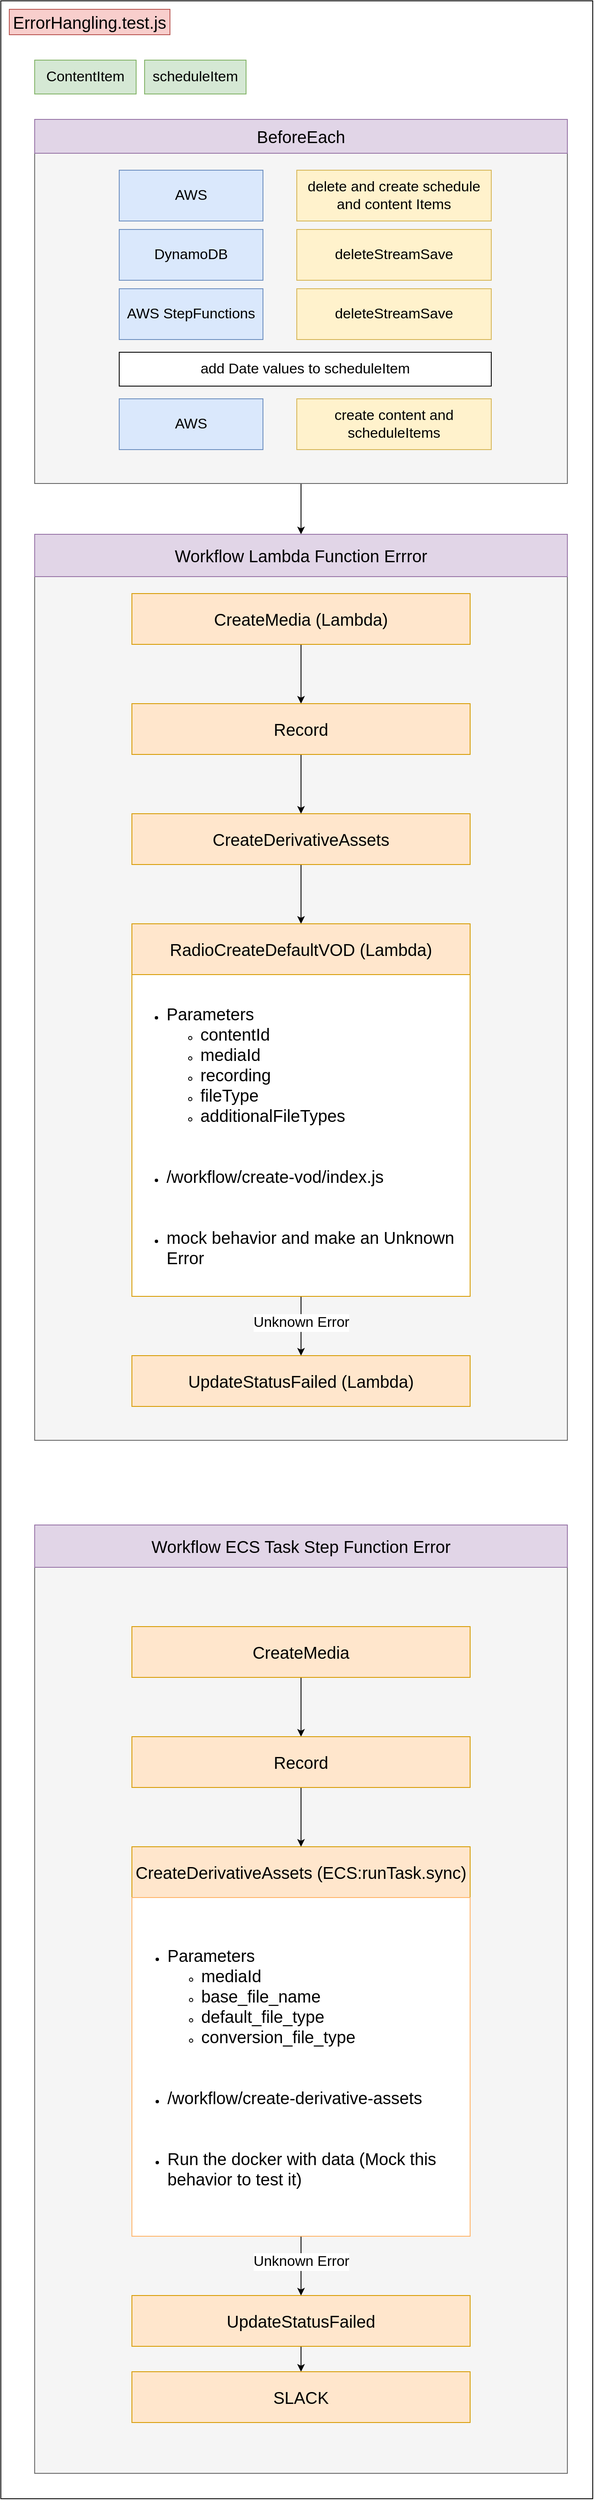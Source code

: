 <mxfile version="17.5.0" type="github">
  <diagram id="QgBXJNmuF9LUyoV8QWzJ" name="Page-1">
    <mxGraphModel dx="818" dy="1121" grid="1" gridSize="10" guides="1" tooltips="1" connect="1" arrows="1" fold="1" page="1" pageScale="1" pageWidth="827" pageHeight="1169" math="0" shadow="0">
      <root>
        <mxCell id="0" />
        <mxCell id="1" parent="0" />
        <mxCell id="U1BTU91VVIOKNPWe-Cvb-1" value="" style="rounded=0;whiteSpace=wrap;html=1;" vertex="1" parent="1">
          <mxGeometry x="90" y="160" width="700" height="2950" as="geometry" />
        </mxCell>
        <mxCell id="U1BTU91VVIOKNPWe-Cvb-4" value="" style="rounded=0;whiteSpace=wrap;html=1;fillColor=#f5f5f5;fontColor=#333333;strokeColor=#666666;" vertex="1" parent="1">
          <mxGeometry x="130" y="790" width="630" height="1070" as="geometry" />
        </mxCell>
        <mxCell id="U1BTU91VVIOKNPWe-Cvb-21" style="edgeStyle=orthogonalEdgeStyle;rounded=0;orthogonalLoop=1;jettySize=auto;html=1;fontSize=17;" edge="1" parent="1" source="U1BTU91VVIOKNPWe-Cvb-2" target="U1BTU91VVIOKNPWe-Cvb-18">
          <mxGeometry relative="1" as="geometry" />
        </mxCell>
        <mxCell id="U1BTU91VVIOKNPWe-Cvb-2" value="" style="rounded=0;whiteSpace=wrap;html=1;fillColor=#f5f5f5;fontColor=#333333;strokeColor=#666666;" vertex="1" parent="1">
          <mxGeometry x="130" y="300" width="630" height="430" as="geometry" />
        </mxCell>
        <mxCell id="U1BTU91VVIOKNPWe-Cvb-46" style="edgeStyle=orthogonalEdgeStyle;rounded=0;orthogonalLoop=1;jettySize=auto;html=1;fontSize=17;" edge="1" parent="1" source="U1BTU91VVIOKNPWe-Cvb-3" target="U1BTU91VVIOKNPWe-Cvb-25">
          <mxGeometry relative="1" as="geometry" />
        </mxCell>
        <mxCell id="U1BTU91VVIOKNPWe-Cvb-3" value="&lt;font style=&quot;font-size: 20px&quot;&gt;CreateMedia (Lambda)&lt;/font&gt;" style="rounded=0;whiteSpace=wrap;html=1;fillColor=#ffe6cc;strokeColor=#d79b00;" vertex="1" parent="1">
          <mxGeometry x="245" y="860" width="400" height="60" as="geometry" />
        </mxCell>
        <mxCell id="U1BTU91VVIOKNPWe-Cvb-6" value="BeforeEach" style="rounded=0;whiteSpace=wrap;html=1;fontSize=20;fillColor=#e1d5e7;strokeColor=#9673a6;" vertex="1" parent="1">
          <mxGeometry x="130" y="300" width="630" height="40" as="geometry" />
        </mxCell>
        <mxCell id="U1BTU91VVIOKNPWe-Cvb-7" value="ContentItem" style="rounded=0;whiteSpace=wrap;html=1;fontSize=17;fillColor=#d5e8d4;strokeColor=#82b366;" vertex="1" parent="1">
          <mxGeometry x="130" y="230" width="120" height="40" as="geometry" />
        </mxCell>
        <mxCell id="U1BTU91VVIOKNPWe-Cvb-8" value="ErrorHangling.test.js" style="rounded=0;whiteSpace=wrap;html=1;fontSize=20;fillColor=#f8cecc;strokeColor=#b85450;" vertex="1" parent="1">
          <mxGeometry x="100" y="170" width="190" height="30" as="geometry" />
        </mxCell>
        <mxCell id="U1BTU91VVIOKNPWe-Cvb-9" value="scheduleItem" style="rounded=0;whiteSpace=wrap;html=1;fontSize=17;fillColor=#d5e8d4;strokeColor=#82b366;" vertex="1" parent="1">
          <mxGeometry x="260" y="230" width="120" height="40" as="geometry" />
        </mxCell>
        <mxCell id="U1BTU91VVIOKNPWe-Cvb-10" value="AWS" style="rounded=0;whiteSpace=wrap;html=1;fontSize=17;fillColor=#dae8fc;strokeColor=#6c8ebf;" vertex="1" parent="1">
          <mxGeometry x="230" y="360" width="170" height="60" as="geometry" />
        </mxCell>
        <mxCell id="U1BTU91VVIOKNPWe-Cvb-11" value="delete and create schedule and content Items" style="rounded=0;whiteSpace=wrap;html=1;fontSize=17;fillColor=#fff2cc;strokeColor=#d6b656;" vertex="1" parent="1">
          <mxGeometry x="440" y="360" width="230" height="60" as="geometry" />
        </mxCell>
        <mxCell id="U1BTU91VVIOKNPWe-Cvb-12" value="deleteStreamSave" style="rounded=0;whiteSpace=wrap;html=1;fontSize=17;fillColor=#fff2cc;strokeColor=#d6b656;" vertex="1" parent="1">
          <mxGeometry x="440" y="430" width="230" height="60" as="geometry" />
        </mxCell>
        <mxCell id="U1BTU91VVIOKNPWe-Cvb-13" value="DynamoDB" style="rounded=0;whiteSpace=wrap;html=1;fontSize=17;fillColor=#dae8fc;strokeColor=#6c8ebf;" vertex="1" parent="1">
          <mxGeometry x="230" y="430" width="170" height="60" as="geometry" />
        </mxCell>
        <mxCell id="U1BTU91VVIOKNPWe-Cvb-14" value="deleteStreamSave" style="rounded=0;whiteSpace=wrap;html=1;fontSize=17;fillColor=#fff2cc;strokeColor=#d6b656;" vertex="1" parent="1">
          <mxGeometry x="440" y="500" width="230" height="60" as="geometry" />
        </mxCell>
        <mxCell id="U1BTU91VVIOKNPWe-Cvb-15" value="AWS StepFunctions" style="rounded=0;whiteSpace=wrap;html=1;fontSize=17;fillColor=#dae8fc;strokeColor=#6c8ebf;" vertex="1" parent="1">
          <mxGeometry x="230" y="500" width="170" height="60" as="geometry" />
        </mxCell>
        <mxCell id="U1BTU91VVIOKNPWe-Cvb-17" value="add Date values to scheduleItem" style="rounded=0;whiteSpace=wrap;html=1;fontSize=17;" vertex="1" parent="1">
          <mxGeometry x="230" y="575" width="440" height="40" as="geometry" />
        </mxCell>
        <mxCell id="U1BTU91VVIOKNPWe-Cvb-18" value="Workflow Lambda Function Errror" style="rounded=0;whiteSpace=wrap;html=1;fontSize=20;fillColor=#e1d5e7;strokeColor=#9673a6;" vertex="1" parent="1">
          <mxGeometry x="130" y="790" width="630" height="50" as="geometry" />
        </mxCell>
        <mxCell id="U1BTU91VVIOKNPWe-Cvb-19" value="AWS" style="rounded=0;whiteSpace=wrap;html=1;fontSize=17;fillColor=#dae8fc;strokeColor=#6c8ebf;" vertex="1" parent="1">
          <mxGeometry x="230" y="630" width="170" height="60" as="geometry" />
        </mxCell>
        <mxCell id="U1BTU91VVIOKNPWe-Cvb-20" value="create content and scheduleItems" style="rounded=0;whiteSpace=wrap;html=1;fontSize=17;fillColor=#fff2cc;strokeColor=#d6b656;" vertex="1" parent="1">
          <mxGeometry x="440" y="630" width="230" height="60" as="geometry" />
        </mxCell>
        <mxCell id="U1BTU91VVIOKNPWe-Cvb-44" style="edgeStyle=orthogonalEdgeStyle;rounded=0;orthogonalLoop=1;jettySize=auto;html=1;fontSize=17;" edge="1" parent="1" source="U1BTU91VVIOKNPWe-Cvb-23" target="U1BTU91VVIOKNPWe-Cvb-24">
          <mxGeometry relative="1" as="geometry" />
        </mxCell>
        <mxCell id="U1BTU91VVIOKNPWe-Cvb-23" value="&lt;font style=&quot;font-size: 20px&quot;&gt;CreateDerivativeAssets&lt;/font&gt;" style="rounded=0;whiteSpace=wrap;html=1;fillColor=#ffe6cc;strokeColor=#d79b00;" vertex="1" parent="1">
          <mxGeometry x="245" y="1120" width="400" height="60" as="geometry" />
        </mxCell>
        <mxCell id="U1BTU91VVIOKNPWe-Cvb-24" value="&lt;font style=&quot;font-size: 20px&quot;&gt;RadioCreateDefaultVOD (Lambda)&lt;/font&gt;" style="rounded=0;whiteSpace=wrap;html=1;fillColor=#ffe6cc;strokeColor=#d79b00;" vertex="1" parent="1">
          <mxGeometry x="245" y="1250" width="400" height="60" as="geometry" />
        </mxCell>
        <mxCell id="U1BTU91VVIOKNPWe-Cvb-45" style="edgeStyle=orthogonalEdgeStyle;rounded=0;orthogonalLoop=1;jettySize=auto;html=1;fontSize=17;" edge="1" parent="1" source="U1BTU91VVIOKNPWe-Cvb-25" target="U1BTU91VVIOKNPWe-Cvb-23">
          <mxGeometry relative="1" as="geometry" />
        </mxCell>
        <mxCell id="U1BTU91VVIOKNPWe-Cvb-25" value="&lt;font style=&quot;font-size: 20px&quot;&gt;Record&lt;/font&gt;" style="rounded=0;whiteSpace=wrap;html=1;fillColor=#ffe6cc;strokeColor=#d79b00;" vertex="1" parent="1">
          <mxGeometry x="245" y="990" width="400" height="60" as="geometry" />
        </mxCell>
        <mxCell id="U1BTU91VVIOKNPWe-Cvb-26" value="&lt;font style=&quot;font-size: 20px&quot;&gt;UpdateStatusFailed (Lambda)&lt;/font&gt;" style="rounded=0;whiteSpace=wrap;html=1;fillColor=#ffe6cc;strokeColor=#d79b00;" vertex="1" parent="1">
          <mxGeometry x="245" y="1760" width="400" height="60" as="geometry" />
        </mxCell>
        <mxCell id="U1BTU91VVIOKNPWe-Cvb-47" value="" style="rounded=0;whiteSpace=wrap;html=1;fillColor=#f5f5f5;fontColor=#333333;strokeColor=#666666;" vertex="1" parent="1">
          <mxGeometry x="130" y="2010" width="630" height="1070" as="geometry" />
        </mxCell>
        <mxCell id="U1BTU91VVIOKNPWe-Cvb-48" style="edgeStyle=orthogonalEdgeStyle;rounded=0;orthogonalLoop=1;jettySize=auto;html=1;fontSize=17;" edge="1" parent="1" source="U1BTU91VVIOKNPWe-Cvb-49" target="U1BTU91VVIOKNPWe-Cvb-56">
          <mxGeometry relative="1" as="geometry" />
        </mxCell>
        <mxCell id="U1BTU91VVIOKNPWe-Cvb-49" value="&lt;font style=&quot;font-size: 20px&quot;&gt;CreateMedia&lt;/font&gt;" style="rounded=0;whiteSpace=wrap;html=1;fillColor=#ffe6cc;strokeColor=#d79b00;" vertex="1" parent="1">
          <mxGeometry x="245" y="2080" width="400" height="60" as="geometry" />
        </mxCell>
        <mxCell id="U1BTU91VVIOKNPWe-Cvb-52" value="&lt;font style=&quot;font-size: 20px&quot;&gt;CreateDerivativeAssets (ECS:runTask.sync)&lt;/font&gt;" style="rounded=0;whiteSpace=wrap;html=1;fillColor=#ffe6cc;strokeColor=#d79b00;" vertex="1" parent="1">
          <mxGeometry x="245" y="2340" width="400" height="60" as="geometry" />
        </mxCell>
        <mxCell id="U1BTU91VVIOKNPWe-Cvb-55" style="edgeStyle=orthogonalEdgeStyle;rounded=0;orthogonalLoop=1;jettySize=auto;html=1;fontSize=17;" edge="1" parent="1" source="U1BTU91VVIOKNPWe-Cvb-56" target="U1BTU91VVIOKNPWe-Cvb-52">
          <mxGeometry relative="1" as="geometry" />
        </mxCell>
        <mxCell id="U1BTU91VVIOKNPWe-Cvb-56" value="&lt;font style=&quot;font-size: 20px&quot;&gt;Record&lt;/font&gt;" style="rounded=0;whiteSpace=wrap;html=1;fillColor=#ffe6cc;strokeColor=#d79b00;" vertex="1" parent="1">
          <mxGeometry x="245" y="2210" width="400" height="60" as="geometry" />
        </mxCell>
        <mxCell id="U1BTU91VVIOKNPWe-Cvb-71" style="edgeStyle=orthogonalEdgeStyle;rounded=0;orthogonalLoop=1;jettySize=auto;html=1;fontSize=17;" edge="1" parent="1" source="U1BTU91VVIOKNPWe-Cvb-57" target="U1BTU91VVIOKNPWe-Cvb-69">
          <mxGeometry relative="1" as="geometry" />
        </mxCell>
        <mxCell id="U1BTU91VVIOKNPWe-Cvb-57" value="&lt;font style=&quot;font-size: 20px&quot;&gt;UpdateStatusFailed&lt;/font&gt;" style="rounded=0;whiteSpace=wrap;html=1;fillColor=#ffe6cc;strokeColor=#d79b00;" vertex="1" parent="1">
          <mxGeometry x="245" y="2870" width="400" height="60" as="geometry" />
        </mxCell>
        <mxCell id="U1BTU91VVIOKNPWe-Cvb-58" value="Workflow ECS Task Step Function Error" style="rounded=0;whiteSpace=wrap;html=1;fontSize=20;fillColor=#e1d5e7;strokeColor=#9673a6;" vertex="1" parent="1">
          <mxGeometry x="130" y="1960" width="630" height="50" as="geometry" />
        </mxCell>
        <mxCell id="U1BTU91VVIOKNPWe-Cvb-73" style="edgeStyle=orthogonalEdgeStyle;rounded=0;orthogonalLoop=1;jettySize=auto;html=1;fontSize=17;" edge="1" parent="1" source="U1BTU91VVIOKNPWe-Cvb-64" target="U1BTU91VVIOKNPWe-Cvb-57">
          <mxGeometry relative="1" as="geometry" />
        </mxCell>
        <mxCell id="U1BTU91VVIOKNPWe-Cvb-74" value="Unknown Error" style="edgeLabel;html=1;align=center;verticalAlign=middle;resizable=0;points=[];fontSize=17;" vertex="1" connectable="0" parent="U1BTU91VVIOKNPWe-Cvb-73">
          <mxGeometry x="-0.161" relative="1" as="geometry">
            <mxPoint as="offset" />
          </mxGeometry>
        </mxCell>
        <mxCell id="U1BTU91VVIOKNPWe-Cvb-64" value="&lt;ul&gt;&lt;li&gt;&lt;font style=&quot;font-size: 20px&quot;&gt;Parameters&lt;/font&gt;&lt;/li&gt;&lt;ul&gt;&lt;li&gt;&lt;font style=&quot;font-size: 20px&quot;&gt;mediaId&lt;/font&gt;&lt;/li&gt;&lt;li&gt;&lt;font style=&quot;font-size: 20px&quot;&gt;base_file_name&lt;/font&gt;&lt;/li&gt;&lt;li&gt;&lt;span style=&quot;font-size: 20px&quot;&gt;default_file_type&lt;/span&gt;&lt;/li&gt;&lt;li&gt;&lt;span style=&quot;font-size: 20px&quot;&gt;conversion_file_type&lt;/span&gt;&lt;/li&gt;&lt;/ul&gt;&lt;/ul&gt;&lt;div&gt;&lt;span style=&quot;font-size: 20px&quot;&gt;&lt;br&gt;&lt;/span&gt;&lt;/div&gt;&lt;ul&gt;&lt;li&gt;&lt;span style=&quot;font-size: 20px&quot;&gt;/workflow/create-derivative-assets&lt;/span&gt;&lt;/li&gt;&lt;/ul&gt;&lt;div&gt;&lt;span style=&quot;font-size: 20px&quot;&gt;&lt;br&gt;&lt;/span&gt;&lt;/div&gt;&lt;ul&gt;&lt;li&gt;&lt;span style=&quot;font-size: 20px&quot;&gt;Run the docker with data (Mock this behavior to test it)&lt;/span&gt;&lt;/li&gt;&lt;/ul&gt;" style="rounded=0;whiteSpace=wrap;html=1;strokeColor=#FFB366;align=left;" vertex="1" parent="1">
          <mxGeometry x="245" y="2400" width="400" height="400" as="geometry" />
        </mxCell>
        <mxCell id="U1BTU91VVIOKNPWe-Cvb-69" value="&lt;font style=&quot;font-size: 20px&quot;&gt;SLACK&lt;/font&gt;" style="rounded=0;whiteSpace=wrap;html=1;fillColor=#ffe6cc;strokeColor=#d79b00;" vertex="1" parent="1">
          <mxGeometry x="245" y="2960" width="400" height="60" as="geometry" />
        </mxCell>
        <mxCell id="U1BTU91VVIOKNPWe-Cvb-79" style="edgeStyle=orthogonalEdgeStyle;rounded=0;orthogonalLoop=1;jettySize=auto;html=1;fontSize=17;" edge="1" parent="1" source="U1BTU91VVIOKNPWe-Cvb-77" target="U1BTU91VVIOKNPWe-Cvb-26">
          <mxGeometry relative="1" as="geometry" />
        </mxCell>
        <mxCell id="U1BTU91VVIOKNPWe-Cvb-82" value="Unknown Error" style="edgeLabel;html=1;align=center;verticalAlign=middle;resizable=0;points=[];fontSize=17;" vertex="1" connectable="0" parent="U1BTU91VVIOKNPWe-Cvb-79">
          <mxGeometry x="0.379" relative="1" as="geometry">
            <mxPoint y="-18" as="offset" />
          </mxGeometry>
        </mxCell>
        <mxCell id="U1BTU91VVIOKNPWe-Cvb-77" value="&lt;ul style=&quot;text-align: left&quot;&gt;&lt;li&gt;&lt;font style=&quot;font-size: 20px&quot;&gt;Parameters&lt;/font&gt;&lt;/li&gt;&lt;ul&gt;&lt;li&gt;&lt;font style=&quot;font-size: 20px&quot;&gt;contentId&lt;/font&gt;&lt;/li&gt;&lt;li&gt;&lt;font style=&quot;font-size: 20px&quot;&gt;mediaId&lt;/font&gt;&lt;/li&gt;&lt;li&gt;&lt;span style=&quot;font-size: 20px&quot;&gt;recording&lt;/span&gt;&lt;/li&gt;&lt;li&gt;&lt;span style=&quot;font-size: 20px&quot;&gt;fileType&lt;/span&gt;&lt;/li&gt;&lt;li&gt;&lt;span style=&quot;font-size: 20px&quot;&gt;additionalFileTypes&lt;/span&gt;&lt;/li&gt;&lt;/ul&gt;&lt;/ul&gt;&lt;div style=&quot;text-align: left&quot;&gt;&lt;span style=&quot;font-size: 20px&quot;&gt;&lt;br&gt;&lt;/span&gt;&lt;/div&gt;&lt;ul style=&quot;text-align: left&quot;&gt;&lt;li&gt;&lt;span style=&quot;font-size: 20px&quot;&gt;/workflow/create-vod/index.js&lt;/span&gt;&lt;/li&gt;&lt;/ul&gt;&lt;div style=&quot;text-align: left&quot;&gt;&lt;span style=&quot;font-size: 20px&quot;&gt;&lt;br&gt;&lt;/span&gt;&lt;/div&gt;&lt;ul style=&quot;text-align: left&quot;&gt;&lt;li&gt;&lt;span style=&quot;font-size: 20px&quot;&gt;mock behavior and make an Unknown Error&lt;/span&gt;&lt;/li&gt;&lt;/ul&gt;" style="rounded=0;whiteSpace=wrap;html=1;fillColor=default;strokeColor=#d79b00;" vertex="1" parent="1">
          <mxGeometry x="245" y="1310" width="400" height="380" as="geometry" />
        </mxCell>
      </root>
    </mxGraphModel>
  </diagram>
</mxfile>

